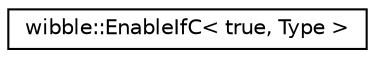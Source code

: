 digraph G
{
  edge [fontname="Helvetica",fontsize="10",labelfontname="Helvetica",labelfontsize="10"];
  node [fontname="Helvetica",fontsize="10",shape=record];
  rankdir="LR";
  Node1 [label="wibble::EnableIfC\< true, Type \>",height=0.2,width=0.4,color="black", fillcolor="white", style="filled",URL="$structwibble_1_1EnableIfC_3_01true_00_01Type_01_4.html"];
}
